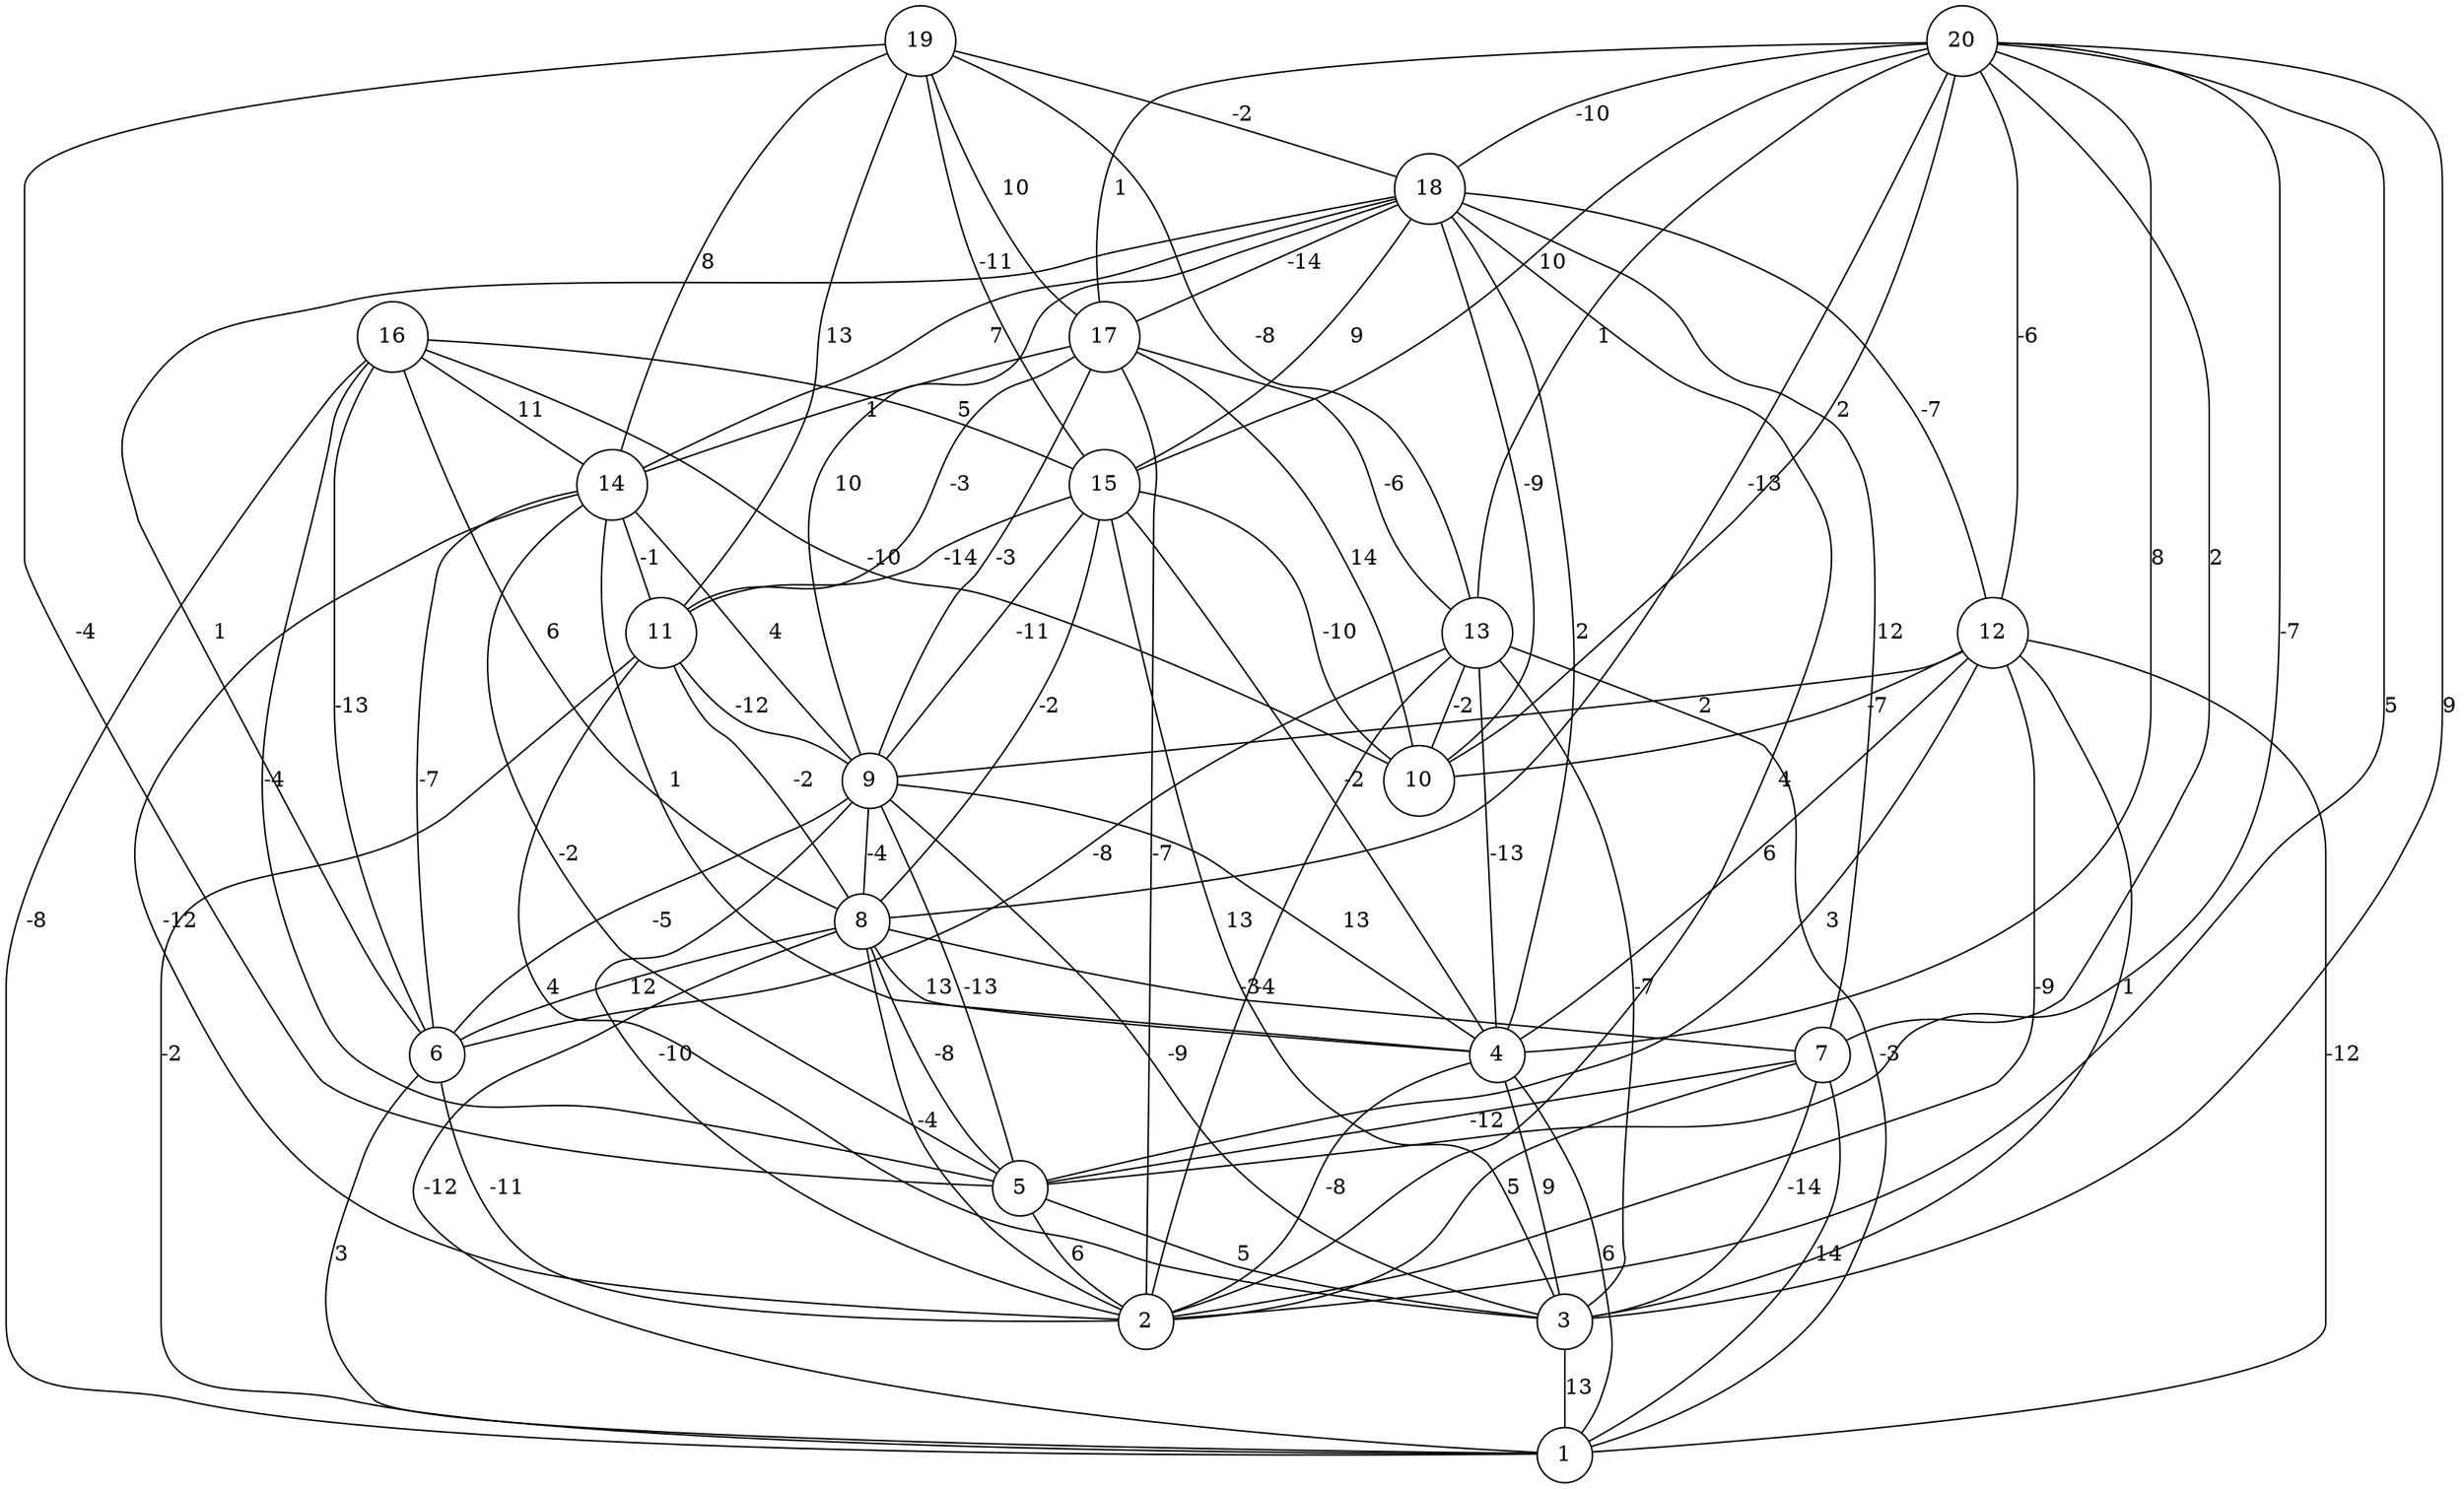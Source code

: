 graph { 
	 fontname="Helvetica,Arial,sans-serif" 
	 node [shape = circle]; 
	 20 -- 2 [label = "5"];
	 20 -- 3 [label = "9"];
	 20 -- 4 [label = "8"];
	 20 -- 5 [label = "-7"];
	 20 -- 7 [label = "2"];
	 20 -- 8 [label = "-13"];
	 20 -- 10 [label = "2"];
	 20 -- 12 [label = "-6"];
	 20 -- 13 [label = "1"];
	 20 -- 15 [label = "10"];
	 20 -- 17 [label = "1"];
	 20 -- 18 [label = "-10"];
	 19 -- 5 [label = "-4"];
	 19 -- 11 [label = "13"];
	 19 -- 13 [label = "-8"];
	 19 -- 14 [label = "8"];
	 19 -- 15 [label = "-11"];
	 19 -- 17 [label = "10"];
	 19 -- 18 [label = "-2"];
	 18 -- 2 [label = "4"];
	 18 -- 4 [label = "2"];
	 18 -- 6 [label = "1"];
	 18 -- 7 [label = "12"];
	 18 -- 9 [label = "10"];
	 18 -- 10 [label = "-9"];
	 18 -- 12 [label = "-7"];
	 18 -- 14 [label = "7"];
	 18 -- 15 [label = "9"];
	 18 -- 17 [label = "-14"];
	 17 -- 2 [label = "-7"];
	 17 -- 9 [label = "-3"];
	 17 -- 10 [label = "14"];
	 17 -- 11 [label = "-3"];
	 17 -- 13 [label = "-6"];
	 17 -- 14 [label = "1"];
	 16 -- 1 [label = "-8"];
	 16 -- 5 [label = "-4"];
	 16 -- 6 [label = "-13"];
	 16 -- 8 [label = "6"];
	 16 -- 10 [label = "-10"];
	 16 -- 14 [label = "11"];
	 16 -- 15 [label = "5"];
	 15 -- 3 [label = "13"];
	 15 -- 4 [label = "-2"];
	 15 -- 8 [label = "-2"];
	 15 -- 9 [label = "-11"];
	 15 -- 10 [label = "-10"];
	 15 -- 11 [label = "-14"];
	 14 -- 2 [label = "-12"];
	 14 -- 4 [label = "1"];
	 14 -- 5 [label = "-2"];
	 14 -- 6 [label = "-7"];
	 14 -- 9 [label = "4"];
	 14 -- 11 [label = "-1"];
	 13 -- 1 [label = "-3"];
	 13 -- 2 [label = "-4"];
	 13 -- 3 [label = "-7"];
	 13 -- 4 [label = "-13"];
	 13 -- 6 [label = "-8"];
	 13 -- 10 [label = "-2"];
	 12 -- 1 [label = "-12"];
	 12 -- 2 [label = "-9"];
	 12 -- 3 [label = "1"];
	 12 -- 4 [label = "6"];
	 12 -- 5 [label = "3"];
	 12 -- 9 [label = "2"];
	 12 -- 10 [label = "-7"];
	 11 -- 1 [label = "-2"];
	 11 -- 3 [label = "4"];
	 11 -- 8 [label = "-2"];
	 11 -- 9 [label = "-12"];
	 9 -- 2 [label = "-10"];
	 9 -- 3 [label = "-9"];
	 9 -- 4 [label = "13"];
	 9 -- 5 [label = "-13"];
	 9 -- 6 [label = "-5"];
	 9 -- 8 [label = "-4"];
	 8 -- 1 [label = "-12"];
	 8 -- 2 [label = "-4"];
	 8 -- 4 [label = "13"];
	 8 -- 5 [label = "-8"];
	 8 -- 6 [label = "12"];
	 8 -- 7 [label = "-3"];
	 7 -- 1 [label = "14"];
	 7 -- 2 [label = "5"];
	 7 -- 3 [label = "-14"];
	 7 -- 5 [label = "-12"];
	 6 -- 1 [label = "3"];
	 6 -- 2 [label = "-11"];
	 5 -- 2 [label = "6"];
	 5 -- 3 [label = "5"];
	 4 -- 1 [label = "6"];
	 4 -- 2 [label = "-8"];
	 4 -- 3 [label = "9"];
	 3 -- 1 [label = "13"];
	 1;
	 2;
	 3;
	 4;
	 5;
	 6;
	 7;
	 8;
	 9;
	 10;
	 11;
	 12;
	 13;
	 14;
	 15;
	 16;
	 17;
	 18;
	 19;
	 20;
}

